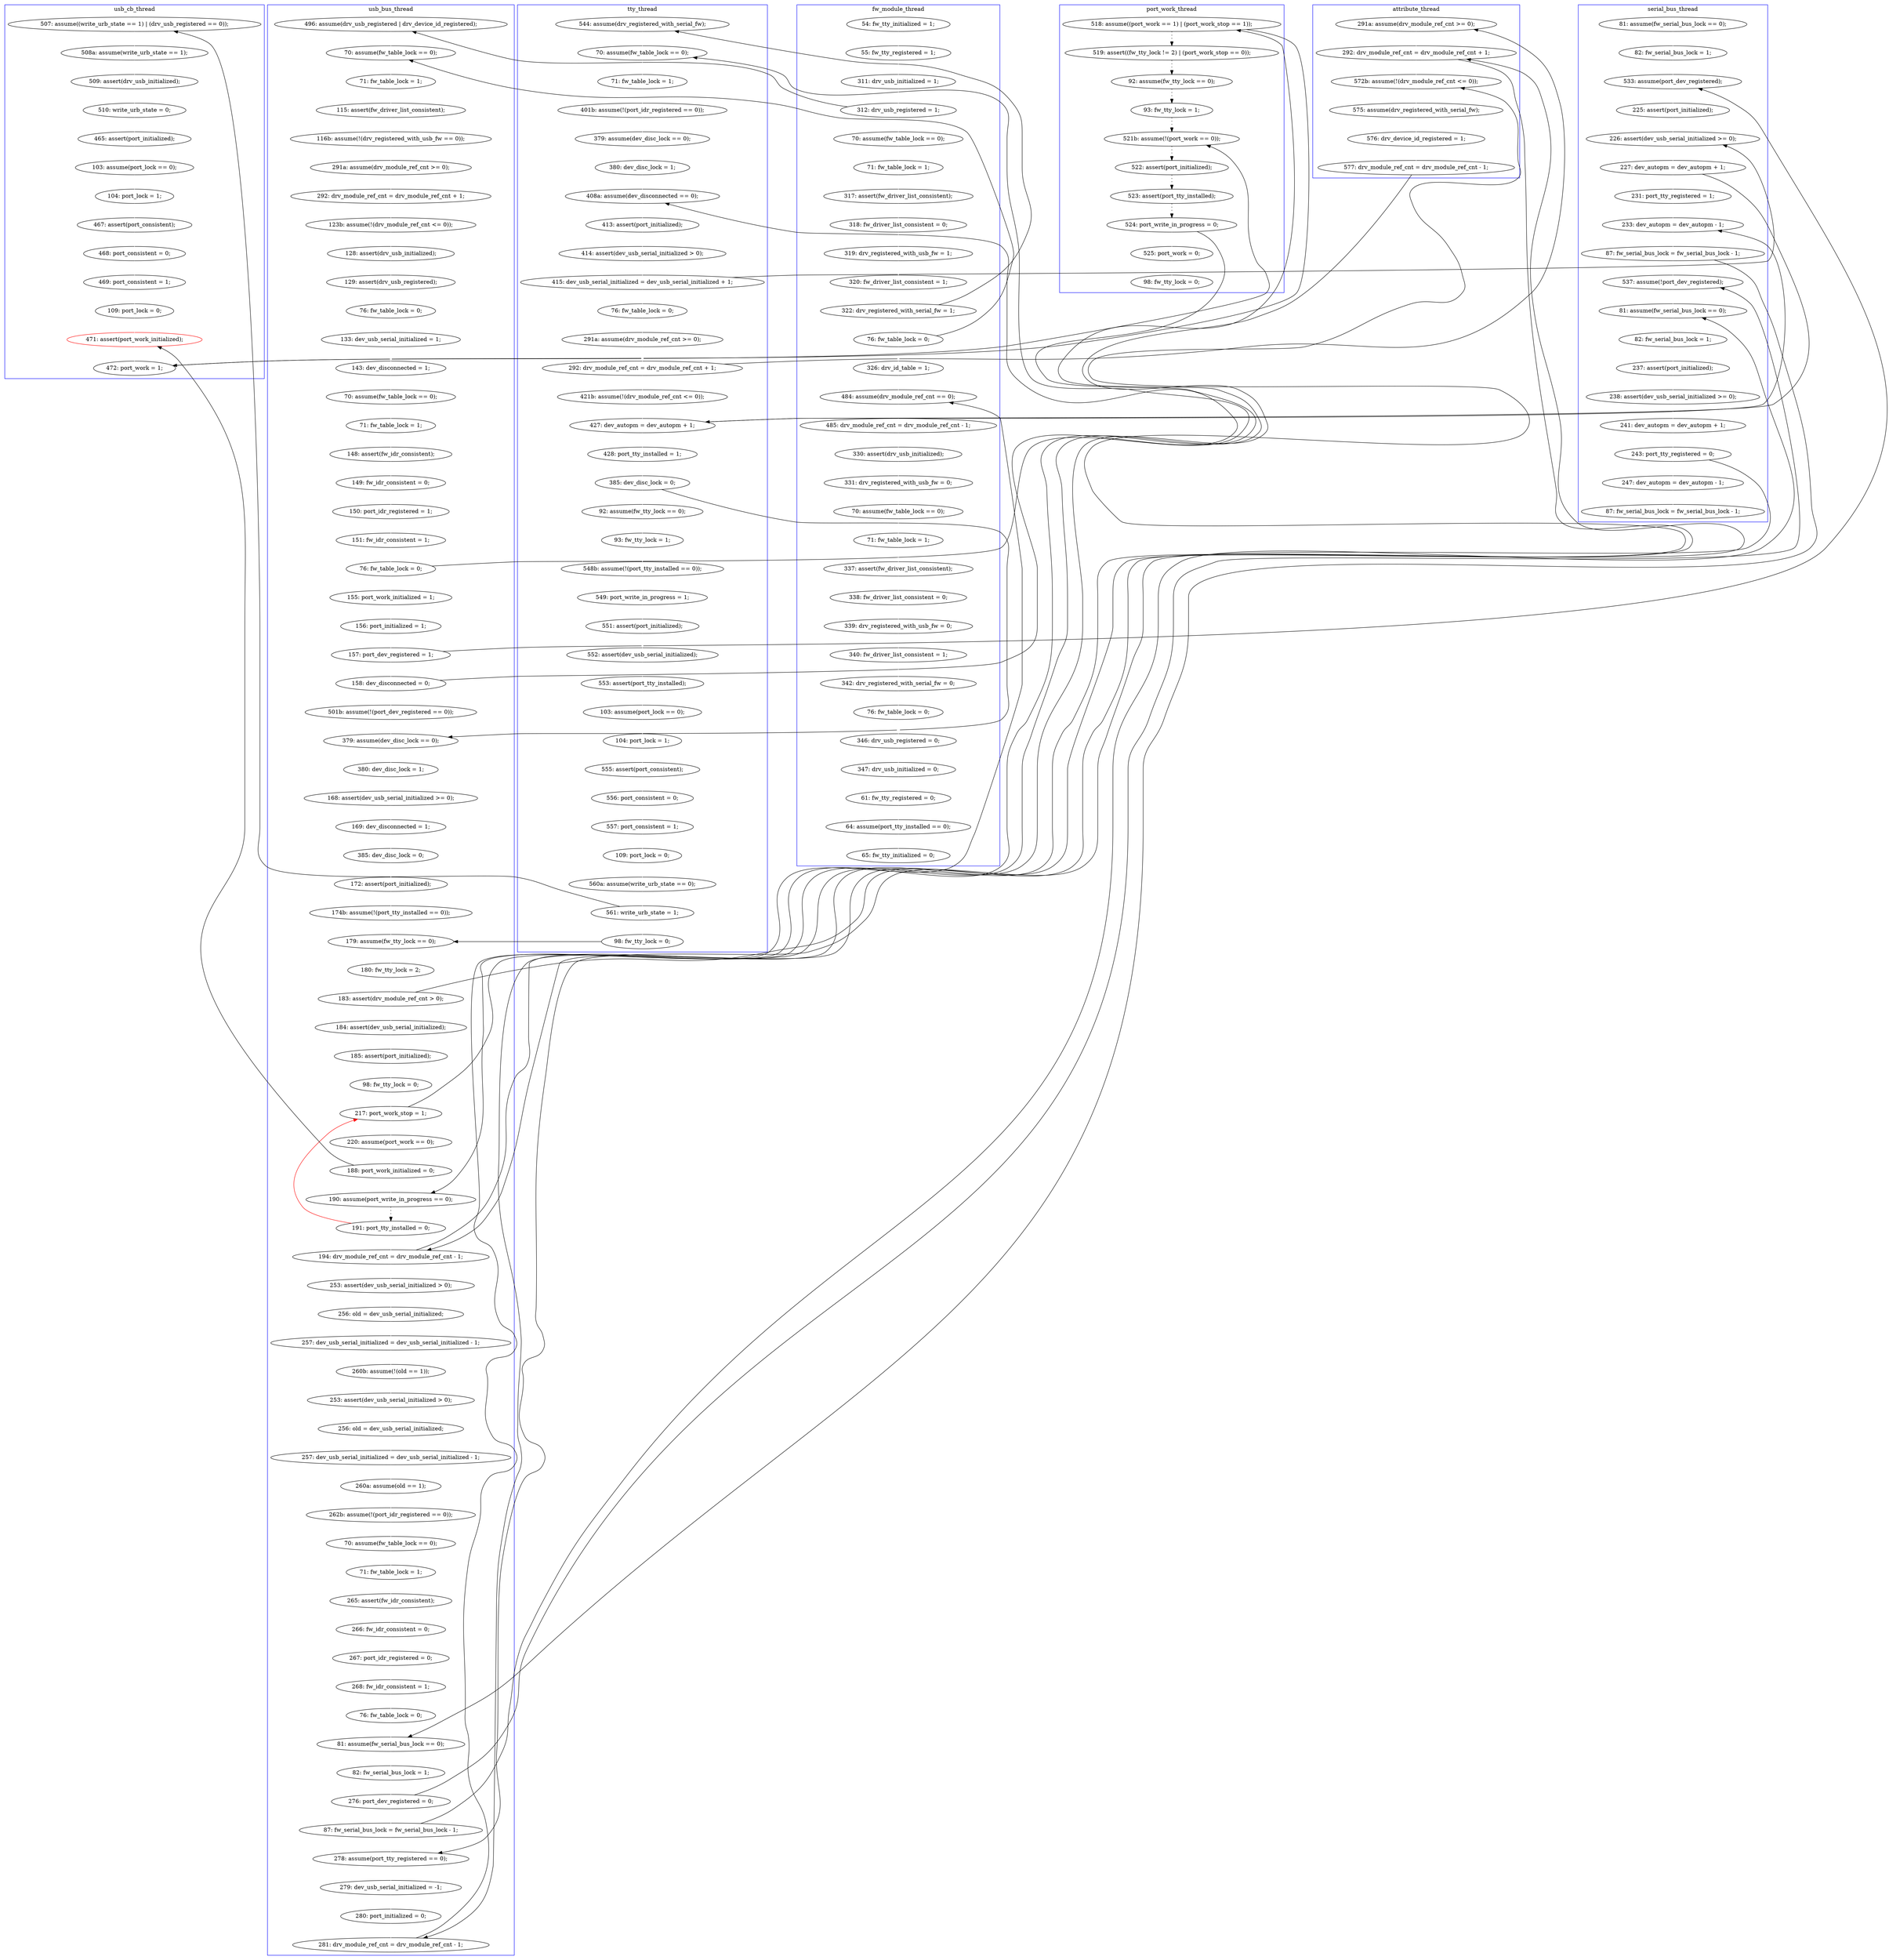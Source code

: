 digraph Counterexample {
	204 -> 205 [color = white, style = solid]
	366 -> 367 [color = white, style = solid]
	341 -> 343 [color = black, style = solid, constraint = false]
	44 -> 47 [color = white, style = solid]
	356 -> 360 [color = black, style = solid, constraint = false]
	103 -> 108 [color = white, style = solid]
	418 -> 419 [color = white, style = solid]
	76 -> 77 [color = white, style = solid]
	213 -> 214 [color = white, style = solid]
	362 -> 364 [color = white, style = solid]
	330 -> 363 [color = white, style = solid]
	172 -> 196 [color = white, style = solid]
	228 -> 229 [color = white, style = solid]
	288 -> 265 [color = red, style = solid, constraint = false]
	197 -> 200 [color = white, style = solid]
	252 -> 253 [color = white, style = solid]
	317 -> 320 [color = white, style = solid]
	338 -> 339 [color = white, style = solid]
	222 -> 223 [color = white, style = solid]
	112 -> 119 [color = white, style = solid]
	284 -> 285 [color = white, style = solid]
	205 -> 208 [color = white, style = solid]
	394 -> 395 [color = white, style = solid]
	149 -> 284 [color = black, style = solid, constraint = false]
	61 -> 63 [color = black, style = solid, constraint = false]
	377 -> 378 [color = white, style = solid]
	346 -> 360 [color = white, style = solid]
	208 -> 209 [color = white, style = solid]
	249 -> 274 [color = white, style = solid]
	286 -> 287 [color = black, style = solid, constraint = false]
	324 -> 325 [color = white, style = solid]
	57 -> 102 [color = black, style = solid, constraint = false]
	173 -> 174 [color = white, style = solid]
	267 -> 277 [color = black, style = solid, constraint = false]
	160 -> 163 [color = white, style = solid]
	417 -> 418 [color = white, style = solid]
	108 -> 111 [color = black, style = solid, constraint = false]
	99 -> 101 [color = white, style = solid]
	47 -> 48 [color = white, style = solid]
	188 -> 338 [color = black, style = solid, constraint = false]
	102 -> 111 [color = white, style = solid]
	72 -> 73 [color = white, style = solid]
	148 -> 149 [color = white, style = solid]
	397 -> 406 [color = white, style = solid]
	271 -> 274 [color = black, style = solid, constraint = false]
	331 -> 338 [color = white, style = solid]
	98 -> 99 [color = white, style = solid]
	343 -> 348 [color = white, style = solid]
	288 -> 289 [color = white, style = solid]
	286 -> 372 [color = white, style = solid]
	209 -> 212 [color = white, style = solid]
	311 -> 312 [color = white, style = solid]
	174 -> 177 [color = white, style = solid]
	73 -> 76 [color = white, style = solid]
	383 -> 393 [color = white, style = solid]
	168 -> 183 [color = black, style = solid, constraint = false]
	108 -> 116 [color = white, style = solid]
	276 -> 280 [color = black, style = dotted]
	143 -> 148 [color = white, style = solid]
	353 -> 354 [color = white, style = solid]
	118 -> 160 [color = black, style = solid, constraint = false]
	267 -> 269 [color = black, style = dotted]
	256 -> 257 [color = white, style = solid]
	321 -> 323 [color = white, style = solid]
	177 -> 178 [color = white, style = solid]
	355 -> 356 [color = white, style = solid]
	313 -> 315 [color = white, style = solid]
	328 -> 330 [color = white, style = solid]
	254 -> 255 [color = white, style = solid]
	223 -> 232 [color = white, style = solid]
	285 -> 289 [color = black, style = solid, constraint = false]
	326 -> 331 [color = white, style = solid]
	315 -> 317 [color = white, style = solid]
	289 -> 293 [color = white, style = solid]
	280 -> 281 [color = black, style = dotted]
	268 -> 271 [color = white, style = solid]
	274 -> 277 [color = white, style = solid]
	367 -> 377 [color = white, style = solid]
	361 -> 362 [color = white, style = solid]
	255 -> 285 [color = black, style = solid, constraint = false]
	212 -> 213 [color = white, style = solid]
	304 -> 328 [color = white, style = solid]
	118 -> 120 [color = white, style = solid]
	219 -> 222 [color = white, style = solid]
	117 -> 118 [color = white, style = solid]
	223 -> 225 [color = black, style = solid, constraint = false]
	50 -> 52 [color = white, style = solid]
	51 -> 63 [color = white, style = solid]
	378 -> 382 [color = white, style = solid]
	214 -> 219 [color = white, style = solid]
	265 -> 267 [color = black, style = solid, constraint = false]
	168 -> 169 [color = white, style = solid]
	140 -> 164 [color = black, style = solid, constraint = false]
	44 -> 51 [color = black, style = solid, constraint = false]
	64 -> 66 [color = white, style = solid]
	372 -> 389 [color = white, style = solid]
	139 -> 140 [color = white, style = solid]
	269 -> 275 [color = black, style = dotted]
	242 -> 243 [color = white, style = solid]
	409 -> 411 [color = white, style = solid]
	163 -> 164 [color = white, style = solid]
	393 -> 394 [color = white, style = solid]
	281 -> 282 [color = black, style = dotted]
	364 -> 366 [color = black, style = solid, constraint = false]
	66 -> 68 [color = white, style = solid]
	275 -> 276 [color = black, style = dotted]
	54 -> 56 [color = white, style = solid]
	320 -> 321 [color = white, style = solid]
	169 -> 172 [color = white, style = solid]
	339 -> 341 [color = white, style = solid]
	360 -> 361 [color = white, style = solid]
	396 -> 397 [color = white, style = solid]
	392 -> 404 [color = white, style = solid]
	271 -> 287 [color = white, style = solid]
	232 -> 253 [color = black, style = solid, constraint = false]
	152 -> 168 [color = white, style = solid]
	382 -> 383 [color = white, style = solid]
	243 -> 249 [color = white, style = solid]
	149 -> 152 [color = white, style = solid]
	111 -> 112 [color = white, style = solid]
	37 -> 38 [color = white, style = solid]
	120 -> 137 [color = black, style = solid, constraint = false]
	194 -> 252 [color = white, style = solid]
	48 -> 50 [color = white, style = solid]
	323 -> 324 [color = white, style = solid]
	260 -> 265 [color = white, style = solid]
	325 -> 326 [color = white, style = solid]
	63 -> 64 [color = white, style = solid]
	200 -> 201 [color = white, style = solid]
	38 -> 42 [color = white, style = solid]
	56 -> 57 [color = white, style = solid]
	61 -> 134 [color = white, style = solid]
	138 -> 139 [color = white, style = solid]
	165 -> 168 [color = black, style = solid, constraint = false]
	234 -> 238 [color = white, style = solid]
	238 -> 239 [color = white, style = solid]
	81 -> 83 [color = white, style = solid]
	120 -> 123 [color = white, style = solid]
	165 -> 182 [color = white, style = solid]
	277 -> 280 [color = black, style = solid, constraint = false]
	94 -> 98 [color = white, style = solid]
	123 -> 173 [color = white, style = solid]
	90 -> 93 [color = white, style = solid]
	293 -> 294 [color = white, style = solid]
	346 -> 348 [color = black, style = solid, constraint = false]
	349 -> 353 [color = white, style = solid]
	192 -> 194 [color = white, style = solid]
	285 -> 304 [color = white, style = solid]
	229 -> 234 [color = white, style = solid]
	93 -> 94 [color = white, style = solid]
	287 -> 288 [color = black, style = dotted]
	130 -> 131 [color = white, style = solid]
	52 -> 54 [color = white, style = solid]
	312 -> 313 [color = white, style = solid]
	178 -> 192 [color = white, style = solid]
	239 -> 241 [color = white, style = solid]
	356 -> 392 [color = white, style = solid]
	101 -> 103 [color = white, style = solid]
	119 -> 130 [color = white, style = solid]
	257 -> 260 [color = white, style = solid]
	140 -> 143 [color = white, style = solid]
	172 -> 173 [color = black, style = solid, constraint = false]
	156 -> 157 [color = white, style = solid]
	295 -> 297 [color = white, style = solid]
	83 -> 90 [color = white, style = solid]
	341 -> 346 [color = white, style = solid]
	188 -> 343 [color = white, style = solid]
	137 -> 138 [color = white, style = solid]
	201 -> 203 [color = white, style = solid]
	253 -> 254 [color = white, style = solid]
	68 -> 72 [color = white, style = solid]
	289 -> 304 [color = black, style = solid, constraint = false]
	225 -> 227 [color = white, style = solid]
	196 -> 197 [color = white, style = solid]
	157 -> 160 [color = white, style = solid]
	265 -> 268 [color = white, style = solid]
	411 -> 417 [color = white, style = solid]
	183 -> 188 [color = white, style = solid]
	164 -> 165 [color = white, style = solid]
	42 -> 44 [color = white, style = solid]
	348 -> 349 [color = white, style = solid]
	395 -> 396 [color = white, style = solid]
	282 -> 286 [color = black, style = dotted]
	182 -> 183 [color = white, style = solid]
	241 -> 242 [color = white, style = solid]
	78 -> 81 [color = white, style = solid]
	354 -> 355 [color = white, style = solid]
	363 -> 364 [color = black, style = solid, constraint = false]
	57 -> 61 [color = white, style = solid]
	131 -> 137 [color = white, style = solid]
	255 -> 256 [color = white, style = solid]
	77 -> 78 [color = white, style = solid]
	294 -> 295 [color = white, style = solid]
	227 -> 228 [color = white, style = solid]
	134 -> 366 [color = white, style = solid]
	297 -> 311 [color = white, style = solid]
	116 -> 117 [color = white, style = solid]
	406 -> 409 [color = white, style = solid]
	203 -> 204 [color = white, style = solid]
	subgraph cluster1 {
		label = fw_module_thread
		color = blue
		382  [label = "70: assume(fw_table_lock == 0);"]
		56  [label = "320: fw_driver_list_consistent = 1;"]
		393  [label = "337: assert(fw_driver_list_consistent);"]
		409  [label = "346: drv_usb_registered = 0;"]
		378  [label = "331: drv_registered_with_usb_fw = 0;"]
		37  [label = "54: fw_tty_initialized = 1;"]
		50  [label = "317: assert(fw_driver_list_consistent);"]
		48  [label = "71: fw_table_lock = 1;"]
		52  [label = "318: fw_driver_list_consistent = 0;"]
		134  [label = "326: drv_id_table = 1;"]
		366  [label = "484: assume(drv_module_ref_cnt == 0);"]
		57  [label = "322: drv_registered_with_serial_fw = 1;"]
		396  [label = "340: fw_driver_list_consistent = 1;"]
		377  [label = "330: assert(drv_usb_initialized);"]
		395  [label = "339: drv_registered_with_usb_fw = 0;"]
		418  [label = "64: assume(port_tty_installed == 0);"]
		406  [label = "76: fw_table_lock = 0;"]
		411  [label = "347: drv_usb_initialized = 0;"]
		38  [label = "55: fw_tty_registered = 1;"]
		47  [label = "70: assume(fw_table_lock == 0);"]
		417  [label = "61: fw_tty_registered = 0;"]
		42  [label = "311: drv_usb_initialized = 1;"]
		61  [label = "76: fw_table_lock = 0;"]
		44  [label = "312: drv_usb_registered = 1;"]
		397  [label = "342: drv_registered_with_serial_fw = 0;"]
		367  [label = "485: drv_module_ref_cnt = drv_module_ref_cnt - 1;"]
		394  [label = "338: fw_driver_list_consistent = 0;"]
		419  [label = "65: fw_tty_initialized = 0;"]
		54  [label = "319: drv_registered_with_usb_fw = 1;"]
		383  [label = "71: fw_table_lock = 1;"]
	}
	subgraph cluster5 {
		label = attribute_thread
		color = blue
		285  [label = "292: drv_module_ref_cnt = drv_module_ref_cnt + 1;"]
		330  [label = "576: drv_device_id_registered = 1;"]
		304  [label = "572b: assume(!(drv_module_ref_cnt <= 0));"]
		328  [label = "575: assume(drv_registered_with_serial_fw);"]
		284  [label = "291a: assume(drv_module_ref_cnt >= 0);"]
		363  [label = "577: drv_module_ref_cnt = drv_module_ref_cnt - 1;"]
	}
	subgraph cluster3 {
		label = serial_bus_thread
		color = blue
		349  [label = "82: fw_serial_bus_lock = 1;"]
		164  [label = "226: assert(dev_usb_serial_initialized >= 0);"]
		356  [label = "243: port_tty_registered = 0;"]
		355  [label = "241: dev_autopm = dev_autopm + 1;"]
		183  [label = "233: dev_autopm = dev_autopm - 1;"]
		354  [label = "238: assert(dev_usb_serial_initialized >= 0);"]
		392  [label = "247: dev_autopm = dev_autopm - 1;"]
		165  [label = "227: dev_autopm = dev_autopm + 1;"]
		404  [label = "87: fw_serial_bus_lock = fw_serial_bus_lock - 1;"]
		182  [label = "231: port_tty_registered = 1;"]
		353  [label = "237: assert(port_initialized);"]
		343  [label = "537: assume(!port_dev_registered);"]
		348  [label = "81: assume(fw_serial_bus_lock == 0);"]
		157  [label = "82: fw_serial_bus_lock = 1;"]
		156  [label = "81: assume(fw_serial_bus_lock == 0);"]
		188  [label = "87: fw_serial_bus_lock = fw_serial_bus_lock - 1;"]
		160  [label = "533: assume(port_dev_registered);"]
		163  [label = "225: assert(port_initialized);"]
	}
	subgraph cluster6 {
		label = usb_cb_thread
		color = blue
		225  [label = "507: assume((write_urb_state == 1) | (drv_usb_registered == 0));"]
		229  [label = "510: write_urb_state = 0;"]
		238  [label = "103: assume(port_lock == 0);"]
		227  [label = "508a: assume(write_urb_state == 1);"]
		241  [label = "467: assert(port_consistent);"]
		243  [label = "469: port_consistent = 1;"]
		242  [label = "468: port_consistent = 0;"]
		249  [label = "109: port_lock = 0;"]
		228  [label = "509: assert(drv_usb_initialized);"]
		274  [label = "471: assert(port_work_initialized);", color = red]
		277  [label = "472: port_work = 1;"]
		239  [label = "104: port_lock = 1;"]
		234  [label = "465: assert(port_initialized);"]
	}
	subgraph cluster7 {
		label = port_work_thread
		color = blue
		280  [label = "521b: assume(!(port_work == 0));"]
		267  [label = "518: assume((port_work == 1) | (port_work_stop == 1));"]
		269  [label = "519: assert((fw_tty_lock != 2) | (port_work_stop == 0));"]
		389  [label = "98: fw_tty_lock = 0;"]
		282  [label = "523: assert(port_tty_installed);"]
		372  [label = "525: port_work = 0;"]
		281  [label = "522: assert(port_initialized);"]
		286  [label = "524: port_write_in_progress = 0;"]
		276  [label = "93: fw_tty_lock = 1;"]
		275  [label = "92: assume(fw_tty_lock == 0);"]
	}
	subgraph cluster4 {
		label = tty_thread
		color = blue
		102  [label = "544: assume(drv_registered_with_serial_fw);"]
		119  [label = "401b: assume(!(port_idr_registered == 0));"]
		143  [label = "76: fw_table_lock = 0;"]
		208  [label = "103: assume(port_lock == 0);"]
		223  [label = "561: write_urb_state = 1;"]
		203  [label = "551: assert(port_initialized);"]
		205  [label = "553: assert(port_tty_installed);"]
		209  [label = "104: port_lock = 1;"]
		111  [label = "70: assume(fw_table_lock == 0);"]
		148  [label = "291a: assume(drv_module_ref_cnt >= 0);"]
		130  [label = "379: assume(dev_disc_lock == 0);"]
		232  [label = "98: fw_tty_lock = 0;"]
		212  [label = "555: assert(port_consistent);"]
		172  [label = "385: dev_disc_lock = 0;"]
		219  [label = "109: port_lock = 0;"]
		214  [label = "557: port_consistent = 1;"]
		196  [label = "92: assume(fw_tty_lock == 0);"]
		139  [label = "414: assert(dev_usb_serial_initialized > 0);"]
		197  [label = "93: fw_tty_lock = 1;"]
		213  [label = "556: port_consistent = 0;"]
		137  [label = "408a: assume(dev_disconnected == 0);"]
		169  [label = "428: port_tty_installed = 1;"]
		131  [label = "380: dev_disc_lock = 1;"]
		204  [label = "552: assert(dev_usb_serial_initialized);"]
		201  [label = "549: port_write_in_progress = 1;"]
		222  [label = "560a: assume(write_urb_state == 0);"]
		138  [label = "413: assert(port_initialized);"]
		112  [label = "71: fw_table_lock = 1;"]
		168  [label = "427: dev_autopm = dev_autopm + 1;"]
		152  [label = "421b: assume(!(drv_module_ref_cnt <= 0));"]
		140  [label = "415: dev_usb_serial_initialized = dev_usb_serial_initialized + 1;"]
		149  [label = "292: drv_module_ref_cnt = drv_module_ref_cnt + 1;"]
		200  [label = "548b: assume(!(port_tty_installed == 0));"]
	}
	subgraph cluster2 {
		label = usb_bus_thread
		color = blue
		94  [label = "71: fw_table_lock = 1;"]
		81  [label = "76: fw_table_lock = 0;"]
		252  [label = "174b: assume(!(port_tty_installed == 0));"]
		83  [label = "133: dev_usb_serial_initialized = 1;"]
		320  [label = "70: assume(fw_table_lock == 0);"]
		364  [label = "281: drv_module_ref_cnt = drv_module_ref_cnt - 1;"]
		98  [label = "148: assert(fw_idr_consistent);"]
		253  [label = "179: assume(fw_tty_lock == 0);"]
		297  [label = "260b: assume(!(old == 1));"]
		361  [label = "279: dev_usb_serial_initialized = -1;"]
		338  [label = "81: assume(fw_serial_bus_lock == 0);"]
		192  [label = "385: dev_disc_lock = 0;"]
		194  [label = "172: assert(port_initialized);"]
		177  [label = "168: assert(dev_usb_serial_initialized >= 0);"]
		311  [label = "253: assert(dev_usb_serial_initialized > 0);"]
		72  [label = "291a: assume(drv_module_ref_cnt >= 0);"]
		271  [label = "188: port_work_initialized = 0;"]
		362  [label = "280: port_initialized = 0;"]
		325  [label = "267: port_idr_registered = 0;"]
		66  [label = "115: assert(fw_driver_list_consistent);"]
		77  [label = "128: assert(drv_usb_initialized);"]
		120  [label = "158: dev_disconnected = 0;"]
		76  [label = "123b: assume(!(drv_module_ref_cnt <= 0));"]
		341  [label = "276: port_dev_registered = 0;"]
		108  [label = "76: fw_table_lock = 0;"]
		317  [label = "262b: assume(!(port_idr_registered == 0));"]
		254  [label = "180: fw_tty_lock = 2;"]
		116  [label = "155: port_work_initialized = 1;"]
		294  [label = "256: old = dev_usb_serial_initialized;"]
		99  [label = "149: fw_idr_consistent = 0;"]
		123  [label = "501b: assume(!(port_dev_registered == 0));"]
		93  [label = "70: assume(fw_table_lock == 0);"]
		289  [label = "194: drv_module_ref_cnt = drv_module_ref_cnt - 1;"]
		326  [label = "268: fw_idr_consistent = 1;"]
		293  [label = "253: assert(dev_usb_serial_initialized > 0);"]
		73  [label = "292: drv_module_ref_cnt = drv_module_ref_cnt + 1;"]
		64  [label = "71: fw_table_lock = 1;"]
		287  [label = "190: assume(port_write_in_progress == 0);"]
		295  [label = "257: dev_usb_serial_initialized = dev_usb_serial_initialized - 1;"]
		321  [label = "71: fw_table_lock = 1;"]
		346  [label = "87: fw_serial_bus_lock = fw_serial_bus_lock - 1;"]
		324  [label = "266: fw_idr_consistent = 0;"]
		117  [label = "156: port_initialized = 1;"]
		257  [label = "185: assert(port_initialized);"]
		360  [label = "278: assume(port_tty_registered == 0);"]
		78  [label = "129: assert(drv_usb_registered);"]
		265  [label = "217: port_work_stop = 1;"]
		101  [label = "150: port_idr_registered = 1;"]
		103  [label = "151: fw_idr_consistent = 1;"]
		268  [label = "220: assume(port_work == 0);"]
		331  [label = "76: fw_table_lock = 0;"]
		256  [label = "184: assert(dev_usb_serial_initialized);"]
		173  [label = "379: assume(dev_disc_lock == 0);"]
		118  [label = "157: port_dev_registered = 1;"]
		255  [label = "183: assert(drv_module_ref_cnt > 0);"]
		178  [label = "169: dev_disconnected = 1;"]
		68  [label = "116b: assume(!(drv_registered_with_usb_fw == 0));"]
		174  [label = "380: dev_disc_lock = 1;"]
		323  [label = "265: assert(fw_idr_consistent);"]
		312  [label = "256: old = dev_usb_serial_initialized;"]
		260  [label = "98: fw_tty_lock = 0;"]
		313  [label = "257: dev_usb_serial_initialized = dev_usb_serial_initialized - 1;"]
		63  [label = "70: assume(fw_table_lock == 0);"]
		288  [label = "191: port_tty_installed = 0;"]
		51  [label = "496: assume(drv_usb_registered | drv_device_id_registered);"]
		339  [label = "82: fw_serial_bus_lock = 1;"]
		315  [label = "260a: assume(old == 1);"]
		90  [label = "143: dev_disconnected = 1;"]
	}
}
